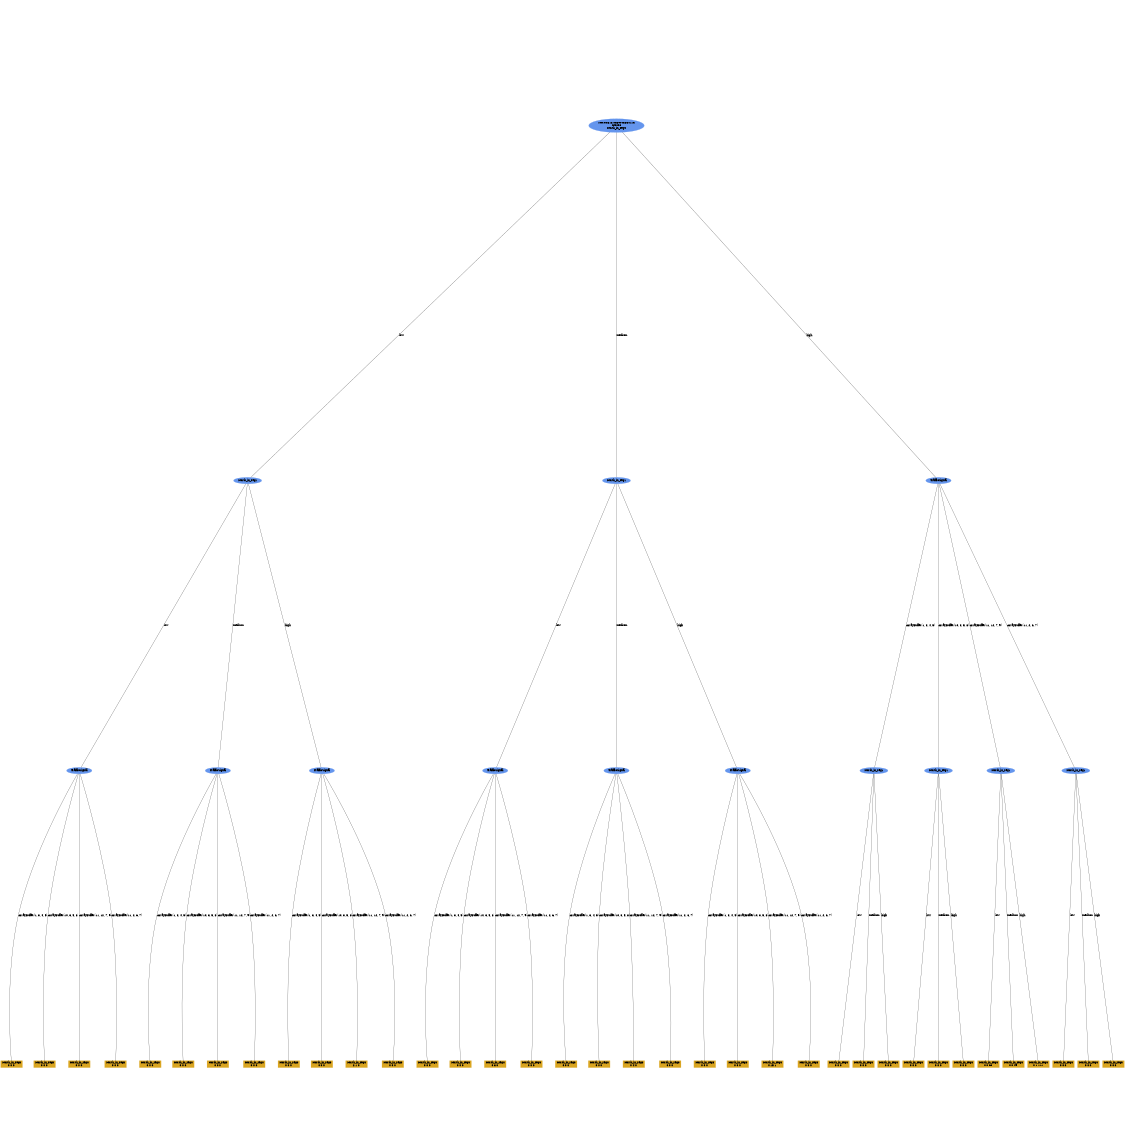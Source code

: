 digraph "DD" {
size = "7.5,10"
ratio=1.0;
center = true;
edge [dir = none];
{ rank = same; node [shape=ellipse, style=filled, color=cornflowerblue];"263" [label="score=813.0589043834113\nN=250\nNorth_in_seg0"];}
{ rank = same; node [shape=ellipse, style=filled, color=cornflowerblue];"276" [label="North_in_seg1"];}
{ rank = same; node [shape=ellipse, style=filled, color=cornflowerblue];"289" [label="North_in_seg1"];}
{ rank = same; node [shape=ellipse, style=filled, color=cornflowerblue];"302" [label="TrafficSignal"];}
{ rank = same; node [shape=ellipse, style=filled, color=cornflowerblue];"312" [label="TrafficSignal"];}
{ rank = same; node [shape=ellipse, style=filled, color=cornflowerblue];"322" [label="TrafficSignal"];}
{ rank = same; node [shape=ellipse, style=filled, color=cornflowerblue];"332" [label="TrafficSignal"];}
{ rank = same; node [shape=ellipse, style=filled, color=cornflowerblue];"342" [label="TrafficSignal"];}
{ rank = same; node [shape=ellipse, style=filled, color=cornflowerblue];"352" [label="TrafficSignal"];}
{ rank = same; node [shape=ellipse, style=filled, color=cornflowerblue];"362" [label="TrafficSignal"];}
{ rank = same; node [shape=ellipse, style=filled, color=cornflowerblue];"371" [label="North_in_seg1"];}
{ rank = same; node [shape=ellipse, style=filled, color=cornflowerblue];"379" [label="North_in_seg1"];}
{ rank = same; node [shape=ellipse, style=filled, color=cornflowerblue];"387" [label="North_in_seg1"];}
{ rank = same; node [shape=ellipse, style=filled, color=cornflowerblue];"395" [label="North_in_seg1"];}
{ rank = same; node [shape=box, style=filled, color=goldenrod];"313" [label="North_in_seg0\n0 0 0 "];}
{ rank = same; node [shape=box, style=filled, color=goldenrod];"314" [label="North_in_seg0\n0 0 0 "];}
{ rank = same; node [shape=box, style=filled, color=goldenrod];"315" [label="North_in_seg0\n0 0 0 "];}
{ rank = same; node [shape=box, style=filled, color=goldenrod];"316" [label="North_in_seg0\n0 0 0 "];}
{ rank = same; node [shape=box, style=filled, color=goldenrod];"323" [label="North_in_seg0\n0 0 0 "];}
{ rank = same; node [shape=box, style=filled, color=goldenrod];"324" [label="North_in_seg0\n0 0 0 "];}
{ rank = same; node [shape=box, style=filled, color=goldenrod];"325" [label="North_in_seg0\n0 0 0 "];}
{ rank = same; node [shape=box, style=filled, color=goldenrod];"326" [label="North_in_seg0\n0 0 0 "];}
{ rank = same; node [shape=box, style=filled, color=goldenrod];"333" [label="North_in_seg0\n0 0 0 "];}
{ rank = same; node [shape=box, style=filled, color=goldenrod];"334" [label="North_in_seg0\n0 0 0 "];}
{ rank = same; node [shape=box, style=filled, color=goldenrod];"335" [label="North_in_seg0\n2 1 0 "];}
{ rank = same; node [shape=box, style=filled, color=goldenrod];"336" [label="North_in_seg0\n0 0 0 "];}
{ rank = same; node [shape=box, style=filled, color=goldenrod];"343" [label="North_in_seg0\n0 0 0 "];}
{ rank = same; node [shape=box, style=filled, color=goldenrod];"344" [label="North_in_seg0\n0 0 0 "];}
{ rank = same; node [shape=box, style=filled, color=goldenrod];"345" [label="North_in_seg0\n0 3 0 "];}
{ rank = same; node [shape=box, style=filled, color=goldenrod];"346" [label="North_in_seg0\n0 0 0 "];}
{ rank = same; node [shape=box, style=filled, color=goldenrod];"353" [label="North_in_seg0\n0 0 0 "];}
{ rank = same; node [shape=box, style=filled, color=goldenrod];"354" [label="North_in_seg0\n0 0 0 "];}
{ rank = same; node [shape=box, style=filled, color=goldenrod];"355" [label="North_in_seg0\n0 4 0 "];}
{ rank = same; node [shape=box, style=filled, color=goldenrod];"356" [label="North_in_seg0\n0 0 0 "];}
{ rank = same; node [shape=box, style=filled, color=goldenrod];"363" [label="North_in_seg0\n0 0 0 "];}
{ rank = same; node [shape=box, style=filled, color=goldenrod];"364" [label="North_in_seg0\n0 0 0 "];}
{ rank = same; node [shape=box, style=filled, color=goldenrod];"365" [label="North_in_seg0\n0 15 1 "];}
{ rank = same; node [shape=box, style=filled, color=goldenrod];"366" [label="North_in_seg0\n0 0 0 "];}
{ rank = same; node [shape=box, style=filled, color=goldenrod];"372" [label="North_in_seg0\n0 0 0 "];}
{ rank = same; node [shape=box, style=filled, color=goldenrod];"373" [label="North_in_seg0\n0 0 0 "];}
{ rank = same; node [shape=box, style=filled, color=goldenrod];"374" [label="North_in_seg0\n0 0 0 "];}
{ rank = same; node [shape=box, style=filled, color=goldenrod];"380" [label="North_in_seg0\n0 0 0 "];}
{ rank = same; node [shape=box, style=filled, color=goldenrod];"381" [label="North_in_seg0\n0 0 0 "];}
{ rank = same; node [shape=box, style=filled, color=goldenrod];"382" [label="North_in_seg0\n0 0 0 "];}
{ rank = same; node [shape=box, style=filled, color=goldenrod];"388" [label="North_in_seg0\n0 0 63 "];}
{ rank = same; node [shape=box, style=filled, color=goldenrod];"389" [label="North_in_seg0\n0 0 49 "];}
{ rank = same; node [shape=box, style=filled, color=goldenrod];"390" [label="North_in_seg0\n0 1 111 "];}
{ rank = same; node [shape=box, style=filled, color=goldenrod];"396" [label="North_in_seg0\n0 0 0 "];}
{ rank = same; node [shape=box, style=filled, color=goldenrod];"397" [label="North_in_seg0\n0 0 0 "];}
{ rank = same; node [shape=box, style=filled, color=goldenrod];"398" [label="North_in_seg0\n0 0 0 "];}
"263" -> "276" [label = "low"];
"263" -> "289" [label = "medium"];
"263" -> "302" [label = "high"];
"276" -> "312" [label = "low"];
"276" -> "322" [label = "medium"];
"276" -> "332" [label = "high"];
"289" -> "342" [label = "low"];
"289" -> "352" [label = "medium"];
"289" -> "362" [label = "high"];
"302" -> "371" [label = "ArrayBuffer(1, 3, 4, 5)"];
"302" -> "379" [label = "ArrayBuffer(10, 3, 5, 8)"];
"302" -> "387" [label = "ArrayBuffer(11, 12, 7, 9)"];
"302" -> "395" [label = "ArrayBuffer(11, 2, 6, 7)"];
"312" -> "313" [label = "ArrayBuffer(1, 3, 4, 5)"];
"312" -> "314" [label = "ArrayBuffer(10, 3, 5, 8)"];
"312" -> "315" [label = "ArrayBuffer(11, 12, 7, 9)"];
"312" -> "316" [label = "ArrayBuffer(11, 2, 6, 7)"];
"322" -> "323" [label = "ArrayBuffer(1, 3, 4, 5)"];
"322" -> "324" [label = "ArrayBuffer(10, 3, 5, 8)"];
"322" -> "325" [label = "ArrayBuffer(11, 12, 7, 9)"];
"322" -> "326" [label = "ArrayBuffer(11, 2, 6, 7)"];
"332" -> "333" [label = "ArrayBuffer(1, 3, 4, 5)"];
"332" -> "334" [label = "ArrayBuffer(10, 3, 5, 8)"];
"332" -> "335" [label = "ArrayBuffer(11, 12, 7, 9)"];
"332" -> "336" [label = "ArrayBuffer(11, 2, 6, 7)"];
"342" -> "343" [label = "ArrayBuffer(1, 3, 4, 5)"];
"342" -> "344" [label = "ArrayBuffer(10, 3, 5, 8)"];
"342" -> "345" [label = "ArrayBuffer(11, 12, 7, 9)"];
"342" -> "346" [label = "ArrayBuffer(11, 2, 6, 7)"];
"352" -> "353" [label = "ArrayBuffer(1, 3, 4, 5)"];
"352" -> "354" [label = "ArrayBuffer(10, 3, 5, 8)"];
"352" -> "355" [label = "ArrayBuffer(11, 12, 7, 9)"];
"352" -> "356" [label = "ArrayBuffer(11, 2, 6, 7)"];
"362" -> "363" [label = "ArrayBuffer(1, 3, 4, 5)"];
"362" -> "364" [label = "ArrayBuffer(10, 3, 5, 8)"];
"362" -> "365" [label = "ArrayBuffer(11, 12, 7, 9)"];
"362" -> "366" [label = "ArrayBuffer(11, 2, 6, 7)"];
"371" -> "372" [label = "low"];
"371" -> "373" [label = "medium"];
"371" -> "374" [label = "high"];
"379" -> "380" [label = "low"];
"379" -> "381" [label = "medium"];
"379" -> "382" [label = "high"];
"387" -> "388" [label = "low"];
"387" -> "389" [label = "medium"];
"387" -> "390" [label = "high"];
"395" -> "396" [label = "low"];
"395" -> "397" [label = "medium"];
"395" -> "398" [label = "high"];

}